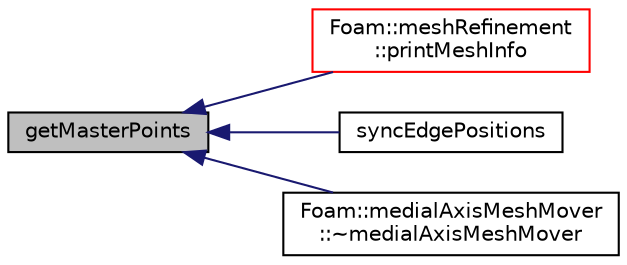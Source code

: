 digraph "getMasterPoints"
{
  bgcolor="transparent";
  edge [fontname="Helvetica",fontsize="10",labelfontname="Helvetica",labelfontsize="10"];
  node [fontname="Helvetica",fontsize="10",shape=record];
  rankdir="LR";
  Node10755 [label="getMasterPoints",height=0.2,width=0.4,color="black", fillcolor="grey75", style="filled", fontcolor="black"];
  Node10755 -> Node10756 [dir="back",color="midnightblue",fontsize="10",style="solid",fontname="Helvetica"];
  Node10756 [label="Foam::meshRefinement\l::printMeshInfo",height=0.2,width=0.4,color="red",URL="$a25857.html#a5f2793031a24693c73d09dfecd26debb",tooltip="Print some mesh stats. "];
  Node10755 -> Node10762 [dir="back",color="midnightblue",fontsize="10",style="solid",fontname="Helvetica"];
  Node10762 [label="syncEdgePositions",height=0.2,width=0.4,color="black",URL="$a28657.html#a0855467e61ed50e1853e9d586d9c2fc9",tooltip="Synchronize locations on selected edges. "];
  Node10755 -> Node10763 [dir="back",color="midnightblue",fontsize="10",style="solid",fontname="Helvetica"];
  Node10763 [label="Foam::medialAxisMeshMover\l::~medialAxisMeshMover",height=0.2,width=0.4,color="black",URL="$a25849.html#a03eb6ed57214533ca9c7282a850b1ea3"];
}
